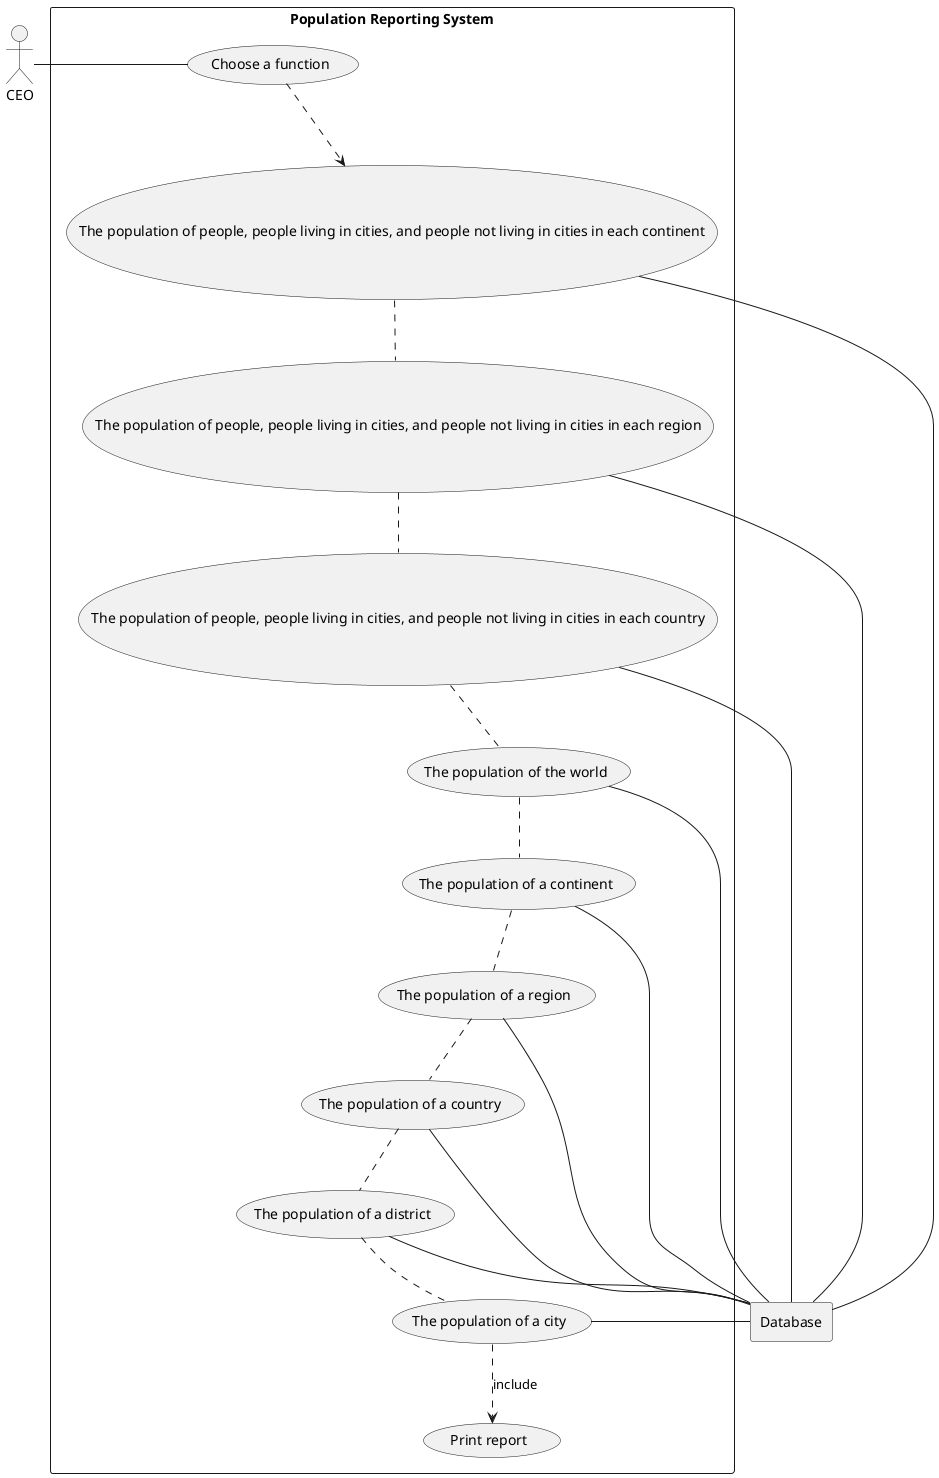 @startuml

actor CEO as "CEO"

rectangle Database

rectangle "Population Reporting System" {

    usecase Choice as "Choose a function"
    usecase UC1 as "The population of people, people living in cities, and people not living in cities in each continent"
    usecase UC2 as "The population of people, people living in cities, and people not living in cities in each region"
    usecase UC3 as "The population of people, people living in cities, and people not living in cities in each country"
    usecase UC4 as "The population of the world"
    usecase UC5 as "The population of a continent"
    usecase UC6 as "The population of a region"
    usecase UC7 as "The population of a country"
    usecase UC8 as "The population of a district"
    usecase UC9 as "The population of a city"
    usecase UCa as "Print report"

    CEO - Choice
    Choice ..> UC1
    UC1 .. UC2
    UC2 .. UC3
    UC3 .. UC4
    UC4 .. UC5
    UC5 .. UC6
    UC6 .. UC7
    UC7 .. UC8
    UC8 .. UC9
    UC9 ..> UCa : include

    UC1 - Database
    UC2 - Database
    UC3 - Database
    UC4 - Database
    UC5 - Database
    UC6 - Database
    UC7 - Database
    UC8 - Database
    UC9 - Database
}
@enduml